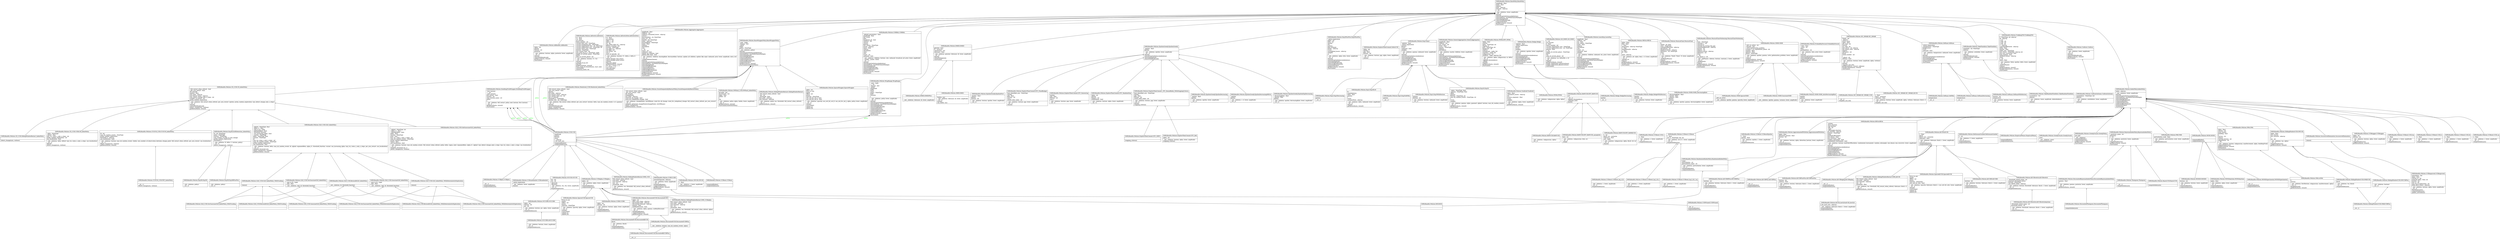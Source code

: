 digraph "classes_SMPyBandits.Policies" {
charset="utf-8"
rankdir=BT
"0" [label="{SMPyBandits.Policies.AdBandits.AdBandits|alpha : int\lepsilon\lhorizon : int\lposterior\l|__init__(nbArms, horizon, alpha, posterior, lower, amplitude)\l__str__()\lchoice()\lchoiceWithRank(rank)\lgetReward(arm, reward)\lstartGame()\l}", shape="record"];
"1" [label="{SMPyBandits.Policies.AdSwitch.AdSwitch|C1 : float\lC2 : float\lall_rewards\lbatch_number : int\lcurrent_best_arm : NoneType\lcurrent_estimated_gap : NoneType\lcurrent_exploitation_arm : int, NoneType\lcurrent_exploration_arm : NoneType, int\lcurrent_worst_arm : NoneType\lhorizon : NoneType\llast_restart_time : int\llast_used_di_pi_si : NoneType, tuple\llength_of_current_phase : NoneType\lphase\lstep_of_current_phase : int\l|__init__(nbArms, horizon, C1, C2)\l__str__()\lchoice()\lcompute_di_pi_si()\lfind_Ik()\lgetReward(arm, reward)\lread_range_of_rewards(arm, start, end)\lstartGame()\lstatistical_test(t, t0)\l}", shape="record"];
"2" [label="{SMPyBandits.Policies.AdSwitchNew.AdSwitchNew|C1 : float\lall_rewards\ldelta_s : int\ldelta_t : int\lell : int\lgap_Delta_tilde_of_l : ndarray\lhistory_of_plays : list\lhorizon : NoneType\lmu_tilde_of_l : ndarray\lset_BAD : set\lset_GOOD : set\lset_S\lstart_of_episode : int\l|__init__(nbArms, horizon, C1, delta_s, delta_t)\l__str__()\lcheck_changes_bad_arms()\lcheck_changes_good_arms()\lchoice()\lfind_max_i(gap)\lgetReward(arm, reward)\lmu_hat_s_t(arm, s, t)\ln_s_t(arm, s, t)\lnew_episode()\lstartGame()\l}", shape="record"];
"3" [label="{SMPyBandits.Policies.Aggregator.Aggregator|amplitude : float\lchildren : list\lchildren_cumulated_losses : ndarray\lchoices\ldecreaseRate : str, NoneType\lextra_str : str\lhorizon : int, NoneType\lindex : ndarray\llearningRate : NoneType\llower : float\lnbArms\lnbChildren\lrate\lt : int\ltrusts : str\lunbiased : bool\lupdate_all_children : bool\lupdate_like_exp4 : bool\l|__init__(nbArms, children, learningRate, decreaseRate, horizon, update_all_children, update_like_exp4, unbiased, prior, lower, amplitude, extra_str)\l__str__()\l_makeChildrenChoose()\lchoice()\lchoiceFromSubSet(availableArms)\lchoiceIMP(nb, startWithChoiceMultiple)\lchoiceMultiple(nb)\lchoiceWithRank(rank)\lcomputeAllIndex()\lcomputeIndex(arm)\lestimatedBestArms(M)\lestimatedOrder()\lgetReward(arm, reward)\lhandleCollision(arm, reward)\lstartGame()\l}", shape="record"];
"4" [label="{SMPyBandits.Policies.ApproximatedFHGittins.ApproximatedFHGittins|alpha : float\ldistortion_horizon : float\lhorizon : int\lm\l|__init__(nbArms, horizon, alpha, distortion_horizon, lower, amplitude)\l__str__()\lcomputeAllIndex()\lcomputeIndex(arm)\l}", shape="record"];
"5" [label="{SMPyBandits.Policies.BESA.BESA|_actions\l_besa_function\l_has_horizon\l_left : int\l_right\l_subsample_function\lall_rewards : ndarray\lhorizon : NoneType\lindex\lminPullsOfEachArm\lnon_binary : bool\lnon_recursive : bool\lrandom_subsample : bool\lrandomized_tournament : bool\l|__init__(nbArms, horizon, minPullsOfEachArm, randomized_tournament, random_subsample, non_binary, non_recursive, lower, amplitude)\l__str__()\lchoice()\lchoiceFromSubSet(availableArms)\lchoiceMultiple(nb)\lchoiceWithRank(rank)\lcomputeAllIndex()\lcomputeIndex(arm)\lgetReward(arm, reward)\lhandleCollision(arm, reward)\l}", shape="record"];
"6" [label="{SMPyBandits.Policies.BasePolicy.BasePolicy|amplitude : float\llower : float\lnbArms\lpulls : ndarray\lrewards : ndarray\lt : int\l|__init__(nbArms, lower, amplitude)\l__str__()\lchoice()\lchoiceFromSubSet(availableArms)\lchoiceIMP(nb, startWithChoiceMultiple)\lchoiceMultiple(nb)\lchoiceWithRank(rank)\lestimatedOrder()\lgetReward(arm, reward)\lstartGame()\l}", shape="record"];
"7" [label="{SMPyBandits.Policies.BaseWrapperPolicy.BaseWrapperPolicy|_args : tuple\l_kwargs : dict\l_policy\lindex\lpolicy : NoneType\l|__init__(nbArms, policy)\lchoice()\lchoiceFromSubSet(availableArms)\lchoiceIMP(nb, startWithChoiceMultiple)\lchoiceMultiple(nb)\lchoiceWithRank(rank)\lcomputeAllIndex()\lcomputeIndex(arm)\lestimatedBestArms(M)\lestimatedOrder()\lgetReward(arm, reward)\lstartGame(createNewPolicy)\l}", shape="record"];
"8" [label="{SMPyBandits.Policies.BayesUCB.BayesUCB|\l|computeIndex(arm)\l}", shape="record"];
"9" [label="{SMPyBandits.Policies.BayesianIndexPolicy.BayesianIndexPolicy|_posterior_name : str\lposterior\lt : int\l|__init__(nbArms, posterior, lower, amplitude)\l__str__()\lcomputeIndex(arm)\lgetReward(arm, reward)\lstartGame()\l}", shape="record"];
"10" [label="{SMPyBandits.Policies.BoltzmannGumbel.BoltzmannGumbel|C : int\l|__init__(nbArms, C, lower, amplitude)\l__str__()\lcomputeAllIndex()\lcomputeIndex(arm)\l}", shape="record"];
"11" [label="{SMPyBandits.Policies.CD_UCB.CD_IndexPolicy|_full_restart_when_refresh : bool\l_per_arm_restart : bool\lall_rewards\lepsilon : float\llast_pulls : ndarray\llast_restart_times : ndarray\llazy_detect_change_only_x_steps : int\lnumber_of_restart : int\lproba_random_exploration\l|__init__(nbArms, full_restart_when_refresh, per_arm_restart, epsilon, proba_random_exploration, lazy_detect_change_only_x_steps)\l__str__()\lchoice()\lchoiceWithRank(rank)\ldetect_change(arm, verbose)\lgetReward(arm, reward)\l}", shape="record"];
"12" [label="{SMPyBandits.Policies.CD_UCB.SlidingWindowRestart_IndexPolicy|\l|detect_change(arm, verbose)\l}", shape="record"];
"13" [label="{SMPyBandits.Policies.CD_UCB.UCBLCB_IndexPolicy|_delta : NoneType\l_delta0 : float\llazy_try_value_s_only_x_steps : int\lproba_random_exploration : int\luse_localization : bool\l|__init__(nbArms, delta, delta0, lazy_try_value_s_only_x_steps, use_localization)\l__str__()\ldelta(t)\ldetect_change(arm, verbose)\l}", shape="record"];
"14" [label="{SMPyBandits.Policies.CORRAL.CORRAL|_default_parameters : bool\lamplitude : float\lbar_trusts\lbeta\lbroadcast_all : bool\lchildren : list\lchoices\lgamma\llast_choice : NoneType\llosses : ndarray\llower : float\lnbArms\lnbChildren\lrates\lrhos\ltrusts : str\lunbiased : bool\l|__init__(nbArms, children, horizon, rate, unbiased, broadcast_all, prior, lower, amplitude)\l__setattr__(name, value)\l__str__()\lchoice()\lchoiceFromSubSet(availableArms)\lchoiceIMP(nb, startWithChoiceMultiple)\lchoiceMultiple(nb)\lchoiceWithRank(rank)\lestimatedBestArms(M)\lestimatedOrder()\lgetReward(arm, reward)\lstartGame()\l}", shape="record"];
"15" [label="{SMPyBandits.Policies.CPUCB.CPUCB|c : float\l|__init__(nbArms, c, lower, amplitude)\lcomputeIndex(arm)\l}", shape="record"];
"16" [label="{SMPyBandits.Policies.CUSUM_UCB.CUSUM_IndexPolicy|M : int\lmax_nb_random_events : NoneType\lproba_random_exploration\lthreshold_h : ndarray\luse_localization : bool\l|__init__(nbArms, horizon, max_nb_random_events, lmbda, min_number_of_observation_between_change_point, full_restart_when_refresh, per_arm_restart, use_localization)\l__str__()\ldetect_change(arm, verbose)\lgetReward(arm, reward)\l}", shape="record"];
"17" [label="{SMPyBandits.Policies.CUSUM_UCB.PHT_IndexPolicy|\l|__str__()\ldetect_change(arm, verbose)\l}", shape="record"];
"18" [label="{SMPyBandits.Policies.DMED.DMED|genuine : bool\lkl : vectorize\lnextActions : list\ltolerance : float\l|__init__(nbArms, genuine, tolerance, kl, lower, amplitude)\l__str__()\lchoice()\lchoiceMultiple(nb)\lstartGame()\l}", shape="record"];
"19" [label="{SMPyBandits.Policies.DMED.DMEDPlus|\l|__init__(nbArms, tolerance, kl, lower, amplitude)\l}", shape="record"];
"20" [label="{SMPyBandits.Policies.DiscountedBayesianIndexPolicy.DiscountedBayesianIndexPolicy|gamma : float\lt\l|__init__(nbArms, gamma, posterior, lower, amplitude)\l__str__()\lgetReward(arm, reward)\l}", shape="record"];
"21" [label="{SMPyBandits.Policies.DiscountedThompson.DiscountedThompson|\l|computeIndex(arm)\l}", shape="record"];
"22" [label="{SMPyBandits.Policies.DiscountedUCB.DiscountedUCB|alpha : int\ldelta_time_steps : ndarray\ldiscounted_pulls : ndarray\ldiscounted_rewards : ndarray\lgamma : float\luseRealDiscount : bool\l|__init__(nbArms, alpha, gamma, useRealDiscount)\l__str__()\lcomputeAllIndex()\lcomputeIndex(arm)\lgetReward(arm, reward)\l}", shape="record"];
"23" [label="{SMPyBandits.Policies.DiscountedUCB.DiscountedUCBPlus|\l|__init__(nbArms, horizon, max_nb_random_events, alpha)\l}", shape="record"];
"24" [label="{SMPyBandits.Policies.DiscountedUCB.DiscountedklUCB|klucb\l|__init__(nbArms, klucb)\l__str__()\lcomputeAllIndex()\lcomputeIndex(arm)\l}", shape="record"];
"25" [label="{SMPyBandits.Policies.DiscountedUCB.DiscountedklUCBPlus|\l|__str__()\l}", shape="record"];
"26" [label="{SMPyBandits.Policies.DoublingTrickWrapper.DoublingTrickWrapper|_first_horizon\l_i : int\l_next_horizon\lfull_restart : bool\lhorizon : int\lnext_horizon_name : str\lpolicy\lt\l|__init__(nbArms, full_restart, policy, next_horizon, first_horizon)\l__str__()\lgetReward(arm, reward)\lstartGame()\l}", shape="record"];
"27" [label="{SMPyBandits.Policies.EmpiricalMeans.EmpiricalMeans|\l|computeAllIndex()\lcomputeIndex(arm)\l}", shape="record"];
"28" [label="{SMPyBandits.Policies.EpsilonGreedy.EpsilonDecreasing|_epsilon : float\lepsilon\l|__init__(nbArms, epsilon, lower, amplitude)\l__str__()\l}", shape="record"];
"29" [label="{SMPyBandits.Policies.EpsilonGreedy.EpsilonDecreasingMEGA|_epsilon\lepsilon\l|__init__(nbArms, c, d, lower, amplitude)\l__str__()\l}", shape="record"];
"30" [label="{SMPyBandits.Policies.EpsilonGreedy.EpsilonExpDecreasing|_decreasingRate : float\l_epsilon : float\lepsilon\l|__init__(nbArms, epsilon, decreasingRate, lower, amplitude)\l__str__()\l}", shape="record"];
"31" [label="{SMPyBandits.Policies.EpsilonGreedy.EpsilonFirst|_epsilon : float\lepsilon\lhorizon : int\l|__init__(nbArms, horizon, epsilon, lower, amplitude)\l__str__()\l}", shape="record"];
"32" [label="{SMPyBandits.Policies.EpsilonGreedy.EpsilonGreedy|_epsilon : float\lepsilon\l|__init__(nbArms, epsilon, lower, amplitude)\l__str__()\lchoice()\lchoiceFromSubSet(availableArms)\lchoiceMultiple(nb)\lchoiceWithRank(rank)\l}", shape="record"];
"33" [label="{SMPyBandits.Policies.Exp3.Exp3|_gamma : float\l_initial_exploration\lgamma\ltrusts\lunbiased : bool\lweights\l|__init__(nbArms, gamma, unbiased, lower, amplitude)\l__str__()\lchoice()\lchoiceFromSubSet(availableArms)\lchoiceMultiple(nb)\lchoiceWithRank(rank)\lestimatedBestArms(M)\lestimatedOrder()\lgetReward(arm, reward)\lstartGame()\l}", shape="record"];
"34" [label="{SMPyBandits.Policies.Exp3.Exp3Decreasing|gamma\l|__str__()\l}", shape="record"];
"35" [label="{SMPyBandits.Policies.Exp3.Exp3ELM|B\lavailableArms\ldelta : float\lgamma\lt\ltrusts\lvarianceTerm : ndarray\l|__init__(nbArms, delta, unbiased, lower, amplitude)\l__str__()\lchoice()\lgetReward(arm, reward)\l}", shape="record"];
"36" [label="{SMPyBandits.Policies.Exp3.Exp3SoftMix|gamma\l|__str__()\l}", shape="record"];
"37" [label="{SMPyBandits.Policies.Exp3.Exp3WithHorizon|gamma\lhorizon : int\l|__init__(nbArms, horizon, unbiased, lower, amplitude)\l__str__()\l}", shape="record"];
"38" [label="{SMPyBandits.Policies.Exp3PlusPlus.Exp3PlusPlus|_initial_exploration\lalpha : int\lbeta : int\lepsilon\leta\lgamma\lgap_estimate\llosses : ndarray\ltrusts\lunweighted_losses : ndarray\lweights\lxi\l|__init__(nbArms, alpha, beta, lower, amplitude)\l__str__()\lchoice()\lchoiceFromSubSet(availableArms)\lchoiceMultiple(nb)\lchoiceWithRank(rank)\lestimatedBestArms(M)\lestimatedOrder()\lgetReward(arm, reward)\lstartGame()\l}", shape="record"];
"39" [label="{SMPyBandits.Policies.Exp3R.DriftDetection_IndexPolicy|H : int, NoneType\ldelta : NoneType\lhorizon : NoneType\lmin_number_of_pulls_to_test_change\lproba_random_exploration\lthreshold_h\l|__init__(nbArms, H, delta, C, horizon, policy)\l__str__()\ldetect_change(arm, verbose)\l}", shape="record"];
"40" [label="{SMPyBandits.Policies.Exp3R.Exp3R|\l|__init__(nbArms, policy)\l__str__()\l}", shape="record"];
"41" [label="{SMPyBandits.Policies.Exp3R.Exp3RPlusPlus|\l|__init__(nbArms, policy)\l__str__()\l}", shape="record"];
"42" [label="{SMPyBandits.Policies.Exp3S.Exp3S|_alpha : NoneType, float\l_gamma : NoneType, float\lalpha\lgamma\lhorizon : NoneType, str\lmax_nb_random_events : NoneType, str\lt\ltrusts\lweights\l|__init__(nbArms, gamma, alpha, gamma0, alpha0, horizon, max_nb_random_events)\l__str__()\lgetReward(arm, reward)\lstartGame()\l}", shape="record"];
"43" [label="{SMPyBandits.Policies.ExploreThenCommit.DeltaUCB|alpha : int\lepsilon_T\lgap : float\lhorizon : int\l|__init__(nbArms, horizon, gap, alpha, lower, amplitude)\l__str__()\lchoice()\l}", shape="record"];
"44" [label="{SMPyBandits.Policies.ExploreThenCommit.ETC_BAI|alpha : int\l|__init__(nbArms, horizon, alpha, lower, amplitude)\lstopping_criteria()\l}", shape="record"];
"45" [label="{SMPyBandits.Policies.ExploreThenCommit.ETC_FixedBudget|best_identified_arm : NoneType\lepsilon\lgap : float\lhorizon : int\lmax_t\lround_robin_index : int\l|__init__(nbArms, horizon, gap, lower, amplitude)\l__str__()\lchoice()\l}", shape="record"];
"46" [label="{SMPyBandits.Policies.ExploreThenCommit.ETC_KnownGap|epsilon\lgap : float\lhorizon : int\lmax_t\l|__init__(nbArms, horizon, gap, lower, amplitude)\l__str__()\l}", shape="record"];
"47" [label="{SMPyBandits.Policies.ExploreThenCommit.ETC_RandomStop|alpha : int\lepsilon\lhorizon : int\lstillRandom : bool\l|__init__(nbArms, horizon, alpha, lower, amplitude)\l__str__()\l}", shape="record"];
"48" [label="{SMPyBandits.Policies.ExploreThenCommit.ETC_SPRT|\l|stopping_criteria()\l}", shape="record"];
"49" [label="{SMPyBandits.Policies.ExploreThenCommit._ETC_RoundRobin_WithStoppingCriteria|best_identified_arm : NoneType\lepsilon\lgap : float\lhorizon : int\lround_robin_index : int\l|__init__(nbArms, horizon, gap, lower, amplitude)\l__str__()\lchoice()\lstopping_criteria()\l}", shape="record"];
"50" [label="{SMPyBandits.Policies.FEWA.EFF_FEWA|alpha : float\larmSet\ldelta : NoneType, int\ldisplay_m\lgrid : NoneType, int\linlogconst : int\lnbArms\loutlogconst : tuple, list\lstatistics : tuple, list\lsubgaussian : int\lwindows : tuple, ndarray, list\l|__init__(nbArms, alpha, subgaussian, m, delta)\l__str__()\l_append_thresholds(w)\l_inlog()\lchoice()\lgetReward(arm, reward)\lstartGame()\l}", shape="record"];
"51" [label="{SMPyBandits.Policies.FEWA.FEWA|\l|__init__(nbArms, subgaussian, alpha, delta)\l__str__()\l}", shape="record"];
"52" [label="{SMPyBandits.Policies.GLR_UCB.BernoulliGLR_IndexPolicy|\l|__init__(nbArms, kl, threshold_function)\l}", shape="record"];
"53" [label="{SMPyBandits.Policies.GLR_UCB.BernoulliGLR_IndexPolicy_WithDeterministicExploration|\l|}", shape="record"];
"54" [label="{SMPyBandits.Policies.GLR_UCB.BernoulliGLR_IndexPolicy_WithTracking|\l|}", shape="record"];
"55" [label="{SMPyBandits.Policies.GLR_UCB.GLR_IndexPolicy|_alpha0 : NoneType, float\l_alpha_t1 : float\l_args_to_kl : tuple\l_exponentBeta : float\l_threshold_function\l_use_increasing_alpha : bool\l_variant : NoneType\ldelta : NoneType, float\lhorizon : NoneType\lkl\llazy_try_value_s_only_x_steps : int\lmax_nb_random_events : NoneType\lproba_random_exploration\luse_localization : bool\l|__init__(nbArms, horizon, delta, max_nb_random_events, kl, alpha0, exponentBeta, alpha_t1, threshold_function, variant, use_increasing_alpha, lazy_try_value_s_only_x_steps, per_arm_restart, use_localization)\l__str__()\lcompute_threshold_h(t)\ldetect_change(arm, verbose)\lgetReward(arm, reward)\l}", shape="record"];
"56" [label="{SMPyBandits.Policies.GLR_UCB.GLR_IndexPolicy_WithDeterministicExploration|\l|choice()\l}", shape="record"];
"57" [label="{SMPyBandits.Policies.GLR_UCB.GLR_IndexPolicy_WithTracking|\l|choice()\l}", shape="record"];
"58" [label="{SMPyBandits.Policies.GLR_UCB.GaussianGLR_IndexPolicy|_args_to_kl : tuple\l_sig2 : float\l|__init__(nbArms, sig2, kl, threshold_function)\l}", shape="record"];
"59" [label="{SMPyBandits.Policies.GLR_UCB.GaussianGLR_IndexPolicy_WithDeterministicExploration|\l|}", shape="record"];
"60" [label="{SMPyBandits.Policies.GLR_UCB.GaussianGLR_IndexPolicy_WithTracking|\l|}", shape="record"];
"61" [label="{SMPyBandits.Policies.GLR_UCB.OurGaussianGLR_IndexPolicy|_args_to_kl : tuple\l_sig2 : float\l|__init__(nbArms, sig2, kl, threshold_function)\l}", shape="record"];
"62" [label="{SMPyBandits.Policies.GLR_UCB.OurGaussianGLR_IndexPolicy_WithDeterministicExploration|\l|}", shape="record"];
"63" [label="{SMPyBandits.Policies.GLR_UCB.OurGaussianGLR_IndexPolicy_WithTracking|\l|}", shape="record"];
"64" [label="{SMPyBandits.Policies.GLR_UCB.SubGaussianGLR_IndexPolicy|_alpha0 : NoneType, int\l_alpha_t1 : float\l_exponentBeta : float\ldelta : float\lhorizon : NoneType\ljoint : bool\llazy_try_value_s_only_x_steps : int\lmax_nb_random_events : NoneType\lproba_random_exploration\lsigma : float\luse_localization : bool\l|__init__(nbArms, horizon, max_nb_random_events, full_restart_when_refresh, policy, delta, sigma, joint, exponentBeta, alpha_t1, alpha0, lazy_detect_change_only_x_steps, lazy_try_value_s_only_x_steps, use_localization)\l__str__()\lcompute_threshold_h(s, t)\ldetect_change(arm, verbose)\l}", shape="record"];
"65" [label="{SMPyBandits.Policies.GenericAggregation.GenericAggregation|amplitude : float\lchildren : list\llast_choice : int\llower : float\lmaster : NoneType\lnbArms\lnbChildren\l|__init__(nbArms, master, children, lower, amplitude)\l__str__()\lchoice()\lchoiceFromSubSet(availableArms)\lchoiceIMP(nb, startWithChoiceMultiple)\lchoiceMultiple(nb)\lchoiceWithRank(rank)\lestimatedBestArms(M)\lestimatedOrder()\lgetReward(arm, reward)\lstartGame()\l}", shape="record"];
"66" [label="{SMPyBandits.Policies.GreedyOracle.GreedyOracle|arms\l|__init__(nbArms, arms)\lcomputeIndex(arm)\l}", shape="record"];
"67" [label="{SMPyBandits.Policies.GreedyOracle.GreedyPolicy|last_pull\l|__init__(nbArms)\lcomputeAllIndex()\lcomputeIndex(arm)\lgetReward(arm, reward)\lstartGame()\l}", shape="record"];
"68" [label="{SMPyBandits.Policies.Hedge.Hedge|_epsilon : float\l_initial_exploration\lepsilon\ltrusts\lweights\l|__init__(nbArms, epsilon, lower, amplitude)\l__str__()\lchoice()\lchoiceFromSubSet(availableArms)\lchoiceMultiple(nb)\lchoiceWithRank(rank)\lestimatedBestArms(M)\lestimatedOrder()\lgetReward(arm, reward)\lstartGame()\l}", shape="record"];
"69" [label="{SMPyBandits.Policies.Hedge.HedgeDecreasing|epsilon\l|__str__()\l}", shape="record"];
"70" [label="{SMPyBandits.Policies.Hedge.HedgeWithHorizon|epsilon\lhorizon : int\l|__init__(nbArms, horizon, lower, amplitude)\l__str__()\l}", shape="record"];
"71" [label="{SMPyBandits.Policies.IMED.IMED|\l|Dinf(xs, mu)\l__init__(nbArms, tolerance, kl, lower, amplitude)\l__str__()\lchoice()\lone_Dinf(x, mu)\l}", shape="record"];
"72" [label="{SMPyBandits.Policies.IndexPolicy.IndexPolicy|index : ndarray\l|__init__(nbArms, lower, amplitude)\lchoice()\lchoiceFromSubSet(availableArms)\lchoiceIMP(nb, startWithChoiceMultiple)\lchoiceMultiple(nb)\lchoiceWithRank(rank)\lcomputeAllIndex()\lcomputeIndex(arm)\lestimatedBestArms(M)\lestimatedOrder()\lstartGame()\l}", shape="record"];
"73" [label="{SMPyBandits.Policies.LM_DSEE.LM_DSEE|a : int\lall_rewards\lb : float\lbatch_number : int\lcurrent_exploitation_arm : NoneType\lcurrent_exploration_arm : int, NoneType\lgamma : float\ll : int\llength_of_current_phase : NoneType\lphase\lrho\lstep_of_current_phase : int\l|__init__(nbArms, nu, DeltaMin, a, b)\l__str__()\lchoice()\lgetReward(arm, reward)\llength_exploitation_phase(verbose)\llength_exploration_phase(verbose)\lstartGame()\l}", shape="record"];
"74" [label="{SMPyBandits.Policies.LearnExp.LearnExp|amplitude : float\lchildren : list\leta : float\llast_choice : NoneType\llower : float\lnbArms\lnbChildren\lrate\ltrusts : str\lunbiased : bool\lweights\l|__init__(nbArms, children, unbiased, eta, prior, lower, amplitude)\l__str__()\lchoice()\lchoiceFromSubSet(availableArms)\lchoiceIMP(nb, startWithChoiceMultiple)\lchoiceMultiple(nb)\lchoiceWithRank(rank)\lestimatedBestArms(M)\lestimatedOrder()\lgetReward(arm, reward)\lstartGame()\l}", shape="record"];
"75" [label="{SMPyBandits.Policies.MEGA.MEGA|alpha : float\lbeta : float\lc : float\lchosenArm : ndarray, NoneType\ld : float\lmeanRewards : ndarray\lp : float\lp0 : float\lt\ltnext : ndarray\l|__init__(nbArms, p0, alpha, beta, c, d, lower, amplitude)\l__str__()\l_epsilon_t()\lchoice()\lgetReward(arm, reward)\lhandleCollision(arm, reward)\lstartGame()\l}", shape="record"];
"76" [label="{SMPyBandits.Policies.MOSS.MOSS|\l|computeAllIndex()\lcomputeIndex(arm)\l}", shape="record"];
"77" [label="{SMPyBandits.Policies.MOSSAnytime.MOSSAnytime|alpha : float\l|__init__(nbArms, alpha, lower, amplitude)\l__str__()\lcomputeAllIndex()\lcomputeIndex(arm)\l}", shape="record"];
"78" [label="{SMPyBandits.Policies.MOSSExperimental.MOSSExperimental|\l|__str__()\lcomputeAllIndex()\lcomputeIndex(arm)\l}", shape="record"];
"79" [label="{SMPyBandits.Policies.MOSSH.MOSSH|horizon : int\l|__init__(nbArms, horizon, lower, amplitude)\l__str__()\lcomputeAllIndex()\lcomputeIndex(arm)\l}", shape="record"];
"80" [label="{SMPyBandits.Policies.Monitored_UCB.Monitored_IndexPolicy|_full_restart_when_refresh : bool\l_per_arm_restart : bool\lgamma\llast_pulls : ndarray\llast_restart_times : ndarray\llast_update_time_tau : int\llast_w_rewards\lthreshold_b : NoneType\lwindow_size : int, NoneType\l|__init__(nbArms, full_restart_when_refresh, per_arm_restart, horizon, delta, max_nb_random_events, w, b, gamma)\l__str__()\lchoice()\lchoiceWithRank(rank)\ldetect_change(arm)\lgetReward(arm, reward)\l}", shape="record"];
"81" [label="{SMPyBandits.Policies.MusicalChair.MusicalChair|A\lTime0 : int, float\lchair : NoneType\lcumulatedRewards : ndarray\lnbCollision : int\lnbObservations : ndarray\lnbPlayers : int, NoneType\lstate\lt : int\l|__init__(nbArms, Time0, Time1, N, lower, amplitude)\l__str__()\l_endInitialPhase()\lchoice()\lgetReward(arm, reward)\lhandleCollision(arm, reward)\lstartGame()\l}", shape="record"];
"82" [label="{SMPyBandits.Policies.MusicalChairNoSensing.MusicalChairNoSensing|A\lchair : NoneType\lconstant_c : int\lconstant_g\lconstant_in_testing_the_gap\lcumulatedRewards : ndarray\lhorizon : int\lnbArms : int\lnbObservations : ndarray\lnbPlayers : int\lstate\lt : int\ltau_phase_2 : int\l|__init__(nbPlayers, nbArms, horizon, constant_c, lower, amplitude)\l__str__()\l_endPhase2()\lchoice()\lgetReward(arm, reward)\lhandleCollision(arm, reward)\lstartGame()\l}", shape="record"];
"83" [label="{SMPyBandits.Policies.OCUCB.OCUCB|eta : int\lrho : int\l|_Bterm(k)\l_Bterms()\l__init__(nbArms, eta, rho, lower, amplitude)\l__str__()\lcomputeIndex(arm)\l}", shape="record"];
"84" [label="{SMPyBandits.Policies.OCUCBH.AOCUCBH|\l|__init__(nbArms, horizon, lower, amplitude)\l__str__()\lcomputeIndex(arm)\l}", shape="record"];
"85" [label="{SMPyBandits.Policies.OCUCBH.OCUCBH|alpha : int\lhorizon : int\lpsi : int\l|__init__(nbArms, horizon, psi, alpha, lower, amplitude)\l__str__()\lcomputeIndex(arm)\l}", shape="record"];
"86" [label="{SMPyBandits.Policies.OSSB.GaussianOSSB|\l|__init__(nbArms, epsilon, gamma, variance, lower, amplitude)\l}", shape="record"];
"87" [label="{SMPyBandits.Policies.OSSB.OSSB|_info_on_solver : str\l_kwargs : dict\l_solve_optimization_problem\lcounter_s_no_exploitation_phase : int\lepsilon : float\lgamma : float\lphase : NoneType\l|__init__(nbArms, epsilon, gamma, solve_optimization_problem, lower, amplitude)\l__str__()\lchoice()\lgetReward(arm, reward)\lhandleCollision(arm, reward)\lstartGame()\l}", shape="record"];
"88" [label="{SMPyBandits.Policies.OSSB.OSSB_AutoDecreasingRate|epsilon\lgamma\l|__init__(nbArms, lower, amplitude)\l__str__()\l}", shape="record"];
"89" [label="{SMPyBandits.Policies.OSSB.OSSB_DecreasingRate|_decreasingRate : float\l_epsilon : float\l_gamma : float\lepsilon\lgamma\l|__init__(nbArms, epsilon, gamma, decreasingRate, lower, amplitude)\l__str__()\l}", shape="record"];
"90" [label="{SMPyBandits.Policies.OSSB.SparseOSSB|_info_on_solver\l|__init__(nbArms, epsilon, gamma, sparsity, lower, amplitude)\l}", shape="record"];
"91" [label="{SMPyBandits.Policies.OracleSequentiallyRestartPolicy.OracleSequentiallyRestartPolicy|_full_restart_when_refresh : bool\l_per_arm_restart : bool\lall_rewards\lchangePoints\llast_pulls : ndarray\lreset_for_all_change : bool\lreset_for_suboptimal_change : bool\l|__init__(nbArms, changePoints, listOfMeans, reset_for_all_change, reset_for_suboptimal_change, full_restart_when_refresh, per_arm_restart)\l__str__()\lcompute_optimized_changePoints(changePoints, listOfMeans)\ldetect_change(arm)\lgetReward(arm, reward)\l}", shape="record"];
"92" [label="{SMPyBandits.Policies.PHE.PHE|perturbation_scale : float\l|__init__(nbArms, perturbation_scale, lower, amplitude)\l__str__()\lcomputeIndex(arm)\l}", shape="record"];
"93" [label="{SMPyBandits.Policies.ProbabilityPursuit.ProbabilityPursuit|_beta : float\l_prior : str\lbeta\lprobabilities : str\l|__init__(nbArms, beta, prior, lower, amplitude)\l__str__()\lchoice()\lchoiceFromSubSet(availableArms)\lchoiceMultiple(nb)\lchoiceWithRank(rank)\lgetReward(arm, reward)\lstartGame()\l}", shape="record"];
"94" [label="{SMPyBandits.Policies.RAWUCB.EFF_RAWUCB|ucb\l|__str__()\l_append_thresholds(w)\l_compute_ucb()\lchoice()\l}", shape="record"];
"95" [label="{SMPyBandits.Policies.RAWUCB.EFF_RAWUCB_asymptotic|beta : int\l|__init__(nbArms, subgaussian, beta, m)\l__str__()\l_inlog()\l}", shape="record"];
"96" [label="{SMPyBandits.Policies.RAWUCB.EFF_RAWklUCB|c : int\lklucb_vec : vectorize\ltolerance : float\lucb : tuple\l|__init__(nbArms, subgaussian, alpha, klucb, tol, m)\l__str__()\lchoice()\l}", shape="record"];
"97" [label="{SMPyBandits.Policies.RAWUCB.RAWUCB|\l|__init__(nbArms, subgaussian, alpha)\l__str__()\l}", shape="record"];
"98" [label="{SMPyBandits.Policies.RCB.RCB|\l|}", shape="record"];
"99" [label="{SMPyBandits.Policies.RandomizedIndexPolicy.RandomizedIndexPolicy|index\lperturbation : str\lperturbation_name : str\l|__init__(nbArms, perturbation, lower, amplitude)\l__str__()\lcomputeAllIndex()\lcomputeIndex(arm)\l}", shape="record"];
"100" [label="{SMPyBandits.Policies.SIC_MMAB.SIC_MMAB|Time0 : int\l_nbArms\lactive_arms\lalpha : float\lext_rank : int\lhorizon\lint_rank : int\llast_action : int, ndarray\llast_phase_stats : ndarray\lnbArms\lnbPlayers : int\lphase\lround_number : int\lt\lt_phase : int\lverbose : bool\l|__init__(nbArms, horizon, lower, amplitude, alpha, verbose)\l__str__()\lchoice()\lcompute_ucb_lcb()\lgetReward(arm, reward, collision)\lhandleCollision(arm, reward)\lstartGame()\l}", shape="record"];
"101" [label="{SMPyBandits.Policies.SIC_MMAB.SIC_MMAB_UCB|\l|__str__()\lcompute_ucb_lcb()\l}", shape="record"];
"102" [label="{SMPyBandits.Policies.SIC_MMAB.SIC_MMAB_klUCB|c : float\lklucb : vectorize\ltolerance : float\l|__init__(nbArms, horizon, lower, amplitude, alpha, verbose, tolerance, klucb, c)\l__str__()\lcompute_ucb_lcb()\l}", shape="record"];
"103" [label="{SMPyBandits.Policies.SWA.SWA|alpha : float\larmSet : set\larms_history\ldoubling : bool\lh\lhorizon : int\lnbArms\lstarting_horizon : int\lsubgaussian : int\lt : int\l|__init__(nbArms, horizon, subgaussian, maxDecrement, alpha, doublingTrick)\lcomputeIndex(arm)\lgetReward(arm, reward)\lsetWindow()\lstartGame(resetHorizon)\l}", shape="record"];
"104" [label="{SMPyBandits.Policies.SWA.wSWA|h\lhorizon\l|__init__(nbArms, firstHorizon, subgaussian, maxDecrement, alpha)\l__str__()\ldoublingTrick()\lgetReward(arm, reward)\l}", shape="record"];
"105" [label="{SMPyBandits.Policies.SWHash_UCB.SWHash_IndexPolicy|all_pulls : list\lall_rewards : list\lalpha : float\llmbda : int\lt\ltau\l|__init__(nbArms, policy, alpha, lmbda, lower, amplitude)\l__str__()\lgetReward(arm, reward)\lstartGame(createNewPolicy)\l}", shape="record"];
"106" [label="{SMPyBandits.Policies.SlidingWindowRestart.SWR_UCB|full_restart_when_refresh : bool\llast_pulls : ndarray\llast_rewards : ndarray\ltau : int\lthreshold : float\l|__init__(nbArms, tau, threshold, full_restart_when_refresh)\l__str__()\lgetReward(arm, reward)\l}", shape="record"];
"107" [label="{SMPyBandits.Policies.SlidingWindowRestart.SWR_UCBalpha|full_restart_when_refresh : bool\llast_pulls : ndarray\llast_rewards : ndarray\ltau : int\lthreshold : float\l|__init__(nbArms, tau, threshold, full_restart_when_refresh, alpha)\l__str__()\lgetReward(arm, reward)\l}", shape="record"];
"108" [label="{SMPyBandits.Policies.SlidingWindowRestart.SWR_klUCB|full_restart_when_refresh : bool\llast_pulls : ndarray\llast_rewards : ndarray\ltau : int\lthreshold : float\l|__init__(nbArms, tau, threshold, full_restart_when_refresh, tolerance, klucb, c)\l__str__()\lgetReward(arm, reward)\l}", shape="record"];
"109" [label="{SMPyBandits.Policies.SlidingWindowRestart.SlidingWindowRestart|_full_restart_when_refresh : bool\l_tau : int\l_threshold : float\llast_pulls : ndarray\llast_rewards : ndarray\l|__init__(nbArms, policy, tau, threshold, full_restart_when_refresh)\l__str__()\lgetReward(arm, reward)\l}", shape="record"];
"110" [label="{SMPyBandits.Policies.SlidingWindowUCB.SWUCB|alpha : float\llast_choices\llast_rewards : ndarray\lt\ltau : int\l|__init__(nbArms, tau, alpha)\l__str__()\lcomputeIndex(arm)\lgetReward(arm, reward)\l}", shape="record"];
"111" [label="{SMPyBandits.Policies.SlidingWindowUCB.SWUCBPlus|\l|__init__(nbArms, horizon)\l__str__()\l}", shape="record"];
"112" [label="{SMPyBandits.Policies.SlidingWindowUCB.SWklUCB|klucb\l|__init__(nbArms, tau, klucb)\l__str__()\lcomputeIndex(arm)\l}", shape="record"];
"113" [label="{SMPyBandits.Policies.SlidingWindowUCB.SWklUCBPlus|\l|__str__()\l}", shape="record"];
"114" [label="{SMPyBandits.Policies.Softmax.SoftMix|temperature\l|__str__()\l}", shape="record"];
"115" [label="{SMPyBandits.Policies.Softmax.Softmax|_initial_exploration\l_temperature : NoneType\ltemperature\ltrusts\lunbiased : bool\l|__init__(nbArms, temperature, unbiased, lower, amplitude)\l__str__()\lchoice()\lchoiceFromSubSet(availableArms)\lchoiceMultiple(nb)\lchoiceWithRank(rank)\lestimatedOrder()\lstartGame()\l}", shape="record"];
"116" [label="{SMPyBandits.Policies.Softmax.SoftmaxDecreasing|temperature\l|__str__()\l}", shape="record"];
"117" [label="{SMPyBandits.Policies.Softmax.SoftmaxWithHorizon|horizon : int\ltemperature\l|__init__(nbArms, horizon, lower, amplitude)\l__str__()\l}", shape="record"];
"118" [label="{SMPyBandits.Policies.SparseUCB.SparseUCB|force_to_see\lgoods\loffset : int\lphase\lsparsity : NoneType\l|__init__(nbArms, sparsity, alpha, lower, amplitude)\l__str__()\lchoice()\lstartGame()\lupdate_j()\lupdate_k()\l}", shape="record"];
"119" [label="{SMPyBandits.Policies.SparseWrapper.SparseWrapper|alpha : int\lforce_to_see\lgoods\loffset : int\lphase\lsparsity : NoneType\luse_ucb_for_set_J : bool\luse_ucb_for_set_K : bool\l|__init__(nbArms, sparsity, use_ucb_for_set_K, use_ucb_for_set_J, alpha, policy, lower, amplitude)\l__str__()\lchoice()\lstartGame()\lupdate_j()\lupdate_k()\l}", shape="record"];
"120" [label="{SMPyBandits.Policies.SparseklUCB.SparseklUCB|force_to_see\lgoods\loffset : int\lphase\lsparsity : NoneType\luse_ucb_for_sets : bool\l|__init__(nbArms, sparsity, tolerance, klucb, c, use_ucb_for_sets, lower, amplitude)\l__str__()\lchoice()\lstartGame()\lupdate_j()\lupdate_k()\l}", shape="record"];
"121" [label="{SMPyBandits.Policies.SuccessiveElimination.SuccessiveElimination|\l|choice()\l}", shape="record"];
"122" [label="{SMPyBandits.Policies.TakeFixedArm.TakeFixedArm|armIndex : int, NoneType\lnbArms\l|__init__(nbArms, armIndex, lower, amplitude)\l__str__()\lchoice()\lchoiceWithRank(rank)\lgetReward(arm, reward)\lstartGame()\l}", shape="record"];
"123" [label="{SMPyBandits.Policies.TakeRandomFixedArm.TakeRandomFixedArm|armIndexes : list\lnbArms\l|__init__(nbArms, lower, amplitude, nbArmIndexes)\l__str__()\lchoice()\l}", shape="record"];
"124" [label="{SMPyBandits.Policies.Thompson.Thompson|\l|__str__()\lcomputeIndex(arm)\l}", shape="record"];
"125" [label="{SMPyBandits.Policies.TrekkingTSN.TrekkingTSN|J : NoneType, int, ndarray\lM : ndarray\lT_CC\lT_RH : int\lT_SH : int\lT_TR : int\lY : ndarray\lcumulatedRewards : ndarray\ldelta : float\lepsilon : float\lindex_sort : NoneType\llast_choice : NoneType, ndarray, int\llast_was_successful : bool\llock_channel : bool\lnbObservations : ndarray\lstate\lt : int\ltheta : float\l|__init__(nbArms, theta, epsilon, delta, lower, amplitude)\l__str__()\l_endCCPhase()\lchoice()\lgetReward(arm, reward)\lhandleCollision(arm, reward)\lstartGame()\l}", shape="record"];
"126" [label="{SMPyBandits.Policies.TsallisInf.TsallisInf|alpha : float\lcumulative_losses : ndarray\leta\linverse_exponent : float\ltrusts\lweights\l|__init__(nbArms, alpha, lower, amplitude)\l__str__()\lgetReward(arm, reward)\l}", shape="record"];
"127" [label="{SMPyBandits.Policies.UCB.UCB|amplitude\lgamma\lhorizon\llower\lt : ndarray\lt_for_each_arm\l|computeAllIndex()\lcomputeIndex(arm)\l}", shape="record"];
"128" [label="{SMPyBandits.Policies.UCBH.UCBH|alpha : int\lhorizon : int\l|__init__(nbArms, horizon, alpha, lower, amplitude)\l__str__()\lcomputeAllIndex()\lcomputeIndex(arm)\l}", shape="record"];
"129" [label="{SMPyBandits.Policies.UCBV.UCBV|rewardsSquared : ndarray\l|__init__(nbArms, lower, amplitude)\l__str__()\lcomputeAllIndex()\lcomputeIndex(arm)\lgetReward(arm, reward)\lstartGame()\l}", shape="record"];
"130" [label="{SMPyBandits.Policies.UCBVtuned.UCBVtuned|\l|__str__()\lcomputeAllIndex()\lcomputeIndex(arm)\l}", shape="record"];
"131" [label="{SMPyBandits.Policies.UCBalpha.UCBalpha|alpha : int\l|__init__(nbArms, alpha, lower, amplitude)\l__str__()\lcomputeAllIndex()\lcomputeIndex(arm)\l}", shape="record"];
"132" [label="{SMPyBandits.Policies.UCBdagger.UCBdagger|alpha : int\lhorizon : int\l|__init__(nbArms, horizon, alpha, lower, amplitude)\l__str__()\lcomputeIndex(arm)\lgetReward(arm, reward)\l}", shape="record"];
"133" [label="{SMPyBandits.Policies.UCBimproved.UCBimproved|activeArms : list\lalpha : float\lcurrent_m : int\lestimate_delta : float, int\lhorizon : int\lmax_m : int\lmax_nb_of_exploration : int\lwhen_did_it_leave : ndarray\l|__init__(nbArms, horizon, alpha, lower, amplitude)\l__str__()\lchoice(recursive)\lcomputeIndex(arm)\lupdate_activeArms()\l}", shape="record"];
"134" [label="{SMPyBandits.Policies.UCBmin.UCBmin|\l|computeAllIndex()\lcomputeIndex(arm)\l}", shape="record"];
"135" [label="{SMPyBandits.Policies.UCBoost.UCB_bq|c : float\l|__init__(nbArms, c, lower, amplitude)\l__str__()\lcomputeIndex(arm)\l}", shape="record"];
"136" [label="{SMPyBandits.Policies.UCBoost.UCB_h|c : float\l|__init__(nbArms, c, lower, amplitude)\l__str__()\lcomputeIndex(arm)\l}", shape="record"];
"137" [label="{SMPyBandits.Policies.UCBoost.UCB_lb|c : float\l|__init__(nbArms, c, lower, amplitude)\l__str__()\lcomputeIndex(arm)\l}", shape="record"];
"138" [label="{SMPyBandits.Policies.UCBoost.UCB_sq|c : float\l|__init__(nbArms, c, lower, amplitude)\l__str__()\lcomputeIndex(arm)\l}", shape="record"];
"139" [label="{SMPyBandits.Policies.UCBoost.UCB_t|c : float\l|__init__(nbArms, c, lower, amplitude)\l__str__()\lcomputeIndex(arm)\l}", shape="record"];
"140" [label="{SMPyBandits.Policies.UCBoost.UCBoost|c : float\lset_D : NoneType, list, int\l|__init__(nbArms, set_D, c, lower, amplitude)\l__str__()\lcomputeIndex(arm)\l}", shape="record"];
"141" [label="{SMPyBandits.Policies.UCBoost.UCBoostEpsilon|c : float\lepsilon : float\l|__init__(nbArms, epsilon, c, lower, amplitude)\l__str__()\lcomputeIndex(arm)\l}", shape="record"];
"142" [label="{SMPyBandits.Policies.UCBoost.UCBoost_bq_h_lb|\l|__init__(nbArms, c, lower, amplitude)\l__str__()\lcomputeIndex(arm)\l}", shape="record"];
"143" [label="{SMPyBandits.Policies.UCBoost.UCBoost_bq_h_lb_t|\l|__init__(nbArms, c, lower, amplitude)\l__str__()\lcomputeIndex(arm)\l}", shape="record"];
"144" [label="{SMPyBandits.Policies.UCBoost.UCBoost_bq_h_lb_t_sq|\l|__init__(nbArms, c, lower, amplitude)\l__str__()\lcomputeIndex(arm)\l}", shape="record"];
"145" [label="{SMPyBandits.Policies.UCBplus.UCBplus|\l|__str__()\lcomputeAllIndex()\lcomputeIndex(arm)\l}", shape="record"];
"146" [label="{SMPyBandits.Policies.UCBrandomInit.UCBrandomInit|_initial_exploration\l|__init__(nbArms, lower, amplitude)\lchoice()\l}", shape="record"];
"147" [label="{SMPyBandits.Policies.Uniform.Uniform|nbArms\l|__init__(nbArms, lower, amplitude)\l__str__()\lchoice()\lchoiceWithRank(rank)\lgetReward(arm, reward)\lstartGame()\l}", shape="record"];
"148" [label="{SMPyBandits.Policies.UniformOnSome.UniformOnSome|armIndexes : NoneType, list\lnbArms\l|__init__(nbArms, armIndexes, lower, amplitude)\l__str__()\lchoice()\l}", shape="record"];
"149" [label="{SMPyBandits.Policies.WrapRange.WrapRange|_args : tuple\l_i : int\l_kwargs : dict\l_policy\lamplitude\lindex\llower\lpolicy : NoneType\lpulls\lrewards\lt\l|__init__(nbArms, policy, lower, amplitude)\l__str__()\lchoice()\lchoiceFromSubSet(availableArms)\lchoiceIMP(nb, startWithChoiceMultiple)\lchoiceMultiple(nb)\lchoiceWithRank(rank)\lcomputeAllIndex()\lcomputeIndex(arm)\lestimatedBestArms(M)\lestimatedOrder()\lgetReward(arm, reward)\lstartGame()\l}", shape="record"];
"150" [label="{SMPyBandits.Policies.klUCB.klUCB|c : float\lklucb\lklucb_vect : vectorize\ltolerance : float\l|__init__(nbArms, tolerance, klucb, c, lower, amplitude)\l__str__()\lcomputeAllIndex()\lcomputeIndex(arm)\l}", shape="record"];
"151" [label="{SMPyBandits.Policies.klUCBH.klUCBH|horizon : int\l|__init__(nbArms, horizon, tolerance, klucb, c, lower, amplitude)\l__str__()\lcomputeAllIndex()\lcomputeIndex(arm)\l}", shape="record"];
"152" [label="{SMPyBandits.Policies.klUCBHPlus.klUCBHPlus|horizon : int\l|__init__(nbArms, horizon, tolerance, klucb, c, lower, amplitude)\l__str__()\lcomputeAllIndex()\lcomputeIndex(arm)\l}", shape="record"];
"153" [label="{SMPyBandits.Policies.klUCBPlus.klUCBPlus|\l|__str__()\lcomputeAllIndex()\lcomputeIndex(arm)\l}", shape="record"];
"154" [label="{SMPyBandits.Policies.klUCBPlusPlus.klUCBPlusPlus|horizon : int\lnbArms : float\l|__init__(nbArms, horizon, tolerance, klucb, c, lower, amplitude)\l__str__()\lcomputeAllIndex()\lcomputeIndex(arm)\l}", shape="record"];
"155" [label="{SMPyBandits.Policies.klUCB_forGLR.klUCB_forGLR|t_for_each_arm : ndarray\l|__init__(nbArms, tolerance, klucb, c, lower, amplitude)\lcomputeAllIndex()\lcomputeIndex(arm)\l}", shape="record"];
"156" [label="{SMPyBandits.Policies.klUCBloglog.klUCBloglog|\l|__str__()\lcomputeAllIndex()\lcomputeIndex(arm)\l}", shape="record"];
"157" [label="{SMPyBandits.Policies.klUCBswitch.klUCBswitch|_threshold_switch_name : str\lconstant_threshold_switch\lhorizon : NoneType\luse_MOSS_index : ndarray\l|__init__(nbArms, horizon, threshold, tolerance, klucb, c, lower, amplitude)\l__str__()\lcomputeIndex(arm)\l}", shape="record"];
"158" [label="{SMPyBandits.Policies.klUCBswitch.klUCBswitchAnytime|_threshold_switch_name : str\lthreshold_switch : str\l|__init__(nbArms, threshold, tolerance, klucb, c, lower, amplitude)\l__str__()\lcomputeIndex(arm)\l}", shape="record"];
"0" -> "6" [arrowhead="empty", arrowtail="none"];
"1" -> "6" [arrowhead="empty", arrowtail="none"];
"2" -> "6" [arrowhead="empty", arrowtail="none"];
"3" -> "6" [arrowhead="empty", arrowtail="none"];
"4" -> "72" [arrowhead="empty", arrowtail="none"];
"5" -> "72" [arrowhead="empty", arrowtail="none"];
"7" -> "6" [arrowhead="empty", arrowtail="none"];
"8" -> "9" [arrowhead="empty", arrowtail="none"];
"9" -> "72" [arrowhead="empty", arrowtail="none"];
"10" -> "72" [arrowhead="empty", arrowtail="none"];
"11" -> "7" [arrowhead="empty", arrowtail="none"];
"12" -> "11" [arrowhead="empty", arrowtail="none"];
"13" -> "11" [arrowhead="empty", arrowtail="none"];
"14" -> "6" [arrowhead="empty", arrowtail="none"];
"15" -> "127" [arrowhead="empty", arrowtail="none"];
"16" -> "11" [arrowhead="empty", arrowtail="none"];
"17" -> "16" [arrowhead="empty", arrowtail="none"];
"18" -> "6" [arrowhead="empty", arrowtail="none"];
"19" -> "18" [arrowhead="empty", arrowtail="none"];
"20" -> "9" [arrowhead="empty", arrowtail="none"];
"21" -> "20" [arrowhead="empty", arrowtail="none"];
"22" -> "131" [arrowhead="empty", arrowtail="none"];
"23" -> "22" [arrowhead="empty", arrowtail="none"];
"24" -> "22" [arrowhead="empty", arrowtail="none"];
"25" -> "23" [arrowhead="empty", arrowtail="none"];
"25" -> "24" [arrowhead="empty", arrowtail="none"];
"26" -> "7" [arrowhead="empty", arrowtail="none"];
"27" -> "72" [arrowhead="empty", arrowtail="none"];
"28" -> "32" [arrowhead="empty", arrowtail="none"];
"29" -> "32" [arrowhead="empty", arrowtail="none"];
"30" -> "32" [arrowhead="empty", arrowtail="none"];
"31" -> "32" [arrowhead="empty", arrowtail="none"];
"32" -> "6" [arrowhead="empty", arrowtail="none"];
"33" -> "6" [arrowhead="empty", arrowtail="none"];
"34" -> "33" [arrowhead="empty", arrowtail="none"];
"35" -> "33" [arrowhead="empty", arrowtail="none"];
"36" -> "33" [arrowhead="empty", arrowtail="none"];
"37" -> "33" [arrowhead="empty", arrowtail="none"];
"38" -> "6" [arrowhead="empty", arrowtail="none"];
"39" -> "11" [arrowhead="empty", arrowtail="none"];
"40" -> "39" [arrowhead="empty", arrowtail="none"];
"41" -> "39" [arrowhead="empty", arrowtail="none"];
"42" -> "33" [arrowhead="empty", arrowtail="none"];
"43" -> "6" [arrowhead="empty", arrowtail="none"];
"44" -> "49" [arrowhead="empty", arrowtail="none"];
"45" -> "32" [arrowhead="empty", arrowtail="none"];
"46" -> "32" [arrowhead="empty", arrowtail="none"];
"47" -> "32" [arrowhead="empty", arrowtail="none"];
"48" -> "49" [arrowhead="empty", arrowtail="none"];
"49" -> "32" [arrowhead="empty", arrowtail="none"];
"50" -> "6" [arrowhead="empty", arrowtail="none"];
"51" -> "50" [arrowhead="empty", arrowtail="none"];
"52" -> "55" [arrowhead="empty", arrowtail="none"];
"53" -> "52" [arrowhead="empty", arrowtail="none"];
"53" -> "56" [arrowhead="empty", arrowtail="none"];
"54" -> "52" [arrowhead="empty", arrowtail="none"];
"54" -> "57" [arrowhead="empty", arrowtail="none"];
"55" -> "11" [arrowhead="empty", arrowtail="none"];
"56" -> "55" [arrowhead="empty", arrowtail="none"];
"57" -> "55" [arrowhead="empty", arrowtail="none"];
"58" -> "55" [arrowhead="empty", arrowtail="none"];
"59" -> "56" [arrowhead="empty", arrowtail="none"];
"59" -> "58" [arrowhead="empty", arrowtail="none"];
"60" -> "57" [arrowhead="empty", arrowtail="none"];
"60" -> "58" [arrowhead="empty", arrowtail="none"];
"61" -> "55" [arrowhead="empty", arrowtail="none"];
"62" -> "56" [arrowhead="empty", arrowtail="none"];
"62" -> "61" [arrowhead="empty", arrowtail="none"];
"63" -> "57" [arrowhead="empty", arrowtail="none"];
"63" -> "61" [arrowhead="empty", arrowtail="none"];
"64" -> "11" [arrowhead="empty", arrowtail="none"];
"65" -> "6" [arrowhead="empty", arrowtail="none"];
"66" -> "72" [arrowhead="empty", arrowtail="none"];
"67" -> "72" [arrowhead="empty", arrowtail="none"];
"68" -> "6" [arrowhead="empty", arrowtail="none"];
"69" -> "68" [arrowhead="empty", arrowtail="none"];
"70" -> "68" [arrowhead="empty", arrowtail="none"];
"71" -> "18" [arrowhead="empty", arrowtail="none"];
"72" -> "6" [arrowhead="empty", arrowtail="none"];
"73" -> "6" [arrowhead="empty", arrowtail="none"];
"74" -> "6" [arrowhead="empty", arrowtail="none"];
"75" -> "6" [arrowhead="empty", arrowtail="none"];
"76" -> "72" [arrowhead="empty", arrowtail="none"];
"77" -> "76" [arrowhead="empty", arrowtail="none"];
"78" -> "76" [arrowhead="empty", arrowtail="none"];
"79" -> "76" [arrowhead="empty", arrowtail="none"];
"80" -> "7" [arrowhead="empty", arrowtail="none"];
"81" -> "6" [arrowhead="empty", arrowtail="none"];
"82" -> "6" [arrowhead="empty", arrowtail="none"];
"83" -> "127" [arrowhead="empty", arrowtail="none"];
"84" -> "85" [arrowhead="empty", arrowtail="none"];
"85" -> "83" [arrowhead="empty", arrowtail="none"];
"86" -> "87" [arrowhead="empty", arrowtail="none"];
"87" -> "6" [arrowhead="empty", arrowtail="none"];
"88" -> "87" [arrowhead="empty", arrowtail="none"];
"89" -> "87" [arrowhead="empty", arrowtail="none"];
"90" -> "87" [arrowhead="empty", arrowtail="none"];
"91" -> "7" [arrowhead="empty", arrowtail="none"];
"92" -> "72" [arrowhead="empty", arrowtail="none"];
"93" -> "6" [arrowhead="empty", arrowtail="none"];
"94" -> "50" [arrowhead="empty", arrowtail="none"];
"95" -> "94" [arrowhead="empty", arrowtail="none"];
"96" -> "94" [arrowhead="empty", arrowtail="none"];
"97" -> "94" [arrowhead="empty", arrowtail="none"];
"98" -> "99" [arrowhead="empty", arrowtail="none"];
"98" -> "131" [arrowhead="empty", arrowtail="none"];
"99" -> "72" [arrowhead="empty", arrowtail="none"];
"100" -> "6" [arrowhead="empty", arrowtail="none"];
"101" -> "100" [arrowhead="empty", arrowtail="none"];
"102" -> "100" [arrowhead="empty", arrowtail="none"];
"103" -> "72" [arrowhead="empty", arrowtail="none"];
"104" -> "103" [arrowhead="empty", arrowtail="none"];
"105" -> "7" [arrowhead="empty", arrowtail="none"];
"106" -> "127" [arrowhead="empty", arrowtail="none"];
"107" -> "131" [arrowhead="empty", arrowtail="none"];
"108" -> "150" [arrowhead="empty", arrowtail="none"];
"109" -> "7" [arrowhead="empty", arrowtail="none"];
"110" -> "72" [arrowhead="empty", arrowtail="none"];
"111" -> "110" [arrowhead="empty", arrowtail="none"];
"112" -> "110" [arrowhead="empty", arrowtail="none"];
"113" -> "111" [arrowhead="empty", arrowtail="none"];
"113" -> "112" [arrowhead="empty", arrowtail="none"];
"114" -> "115" [arrowhead="empty", arrowtail="none"];
"115" -> "6" [arrowhead="empty", arrowtail="none"];
"116" -> "115" [arrowhead="empty", arrowtail="none"];
"117" -> "115" [arrowhead="empty", arrowtail="none"];
"118" -> "131" [arrowhead="empty", arrowtail="none"];
"119" -> "7" [arrowhead="empty", arrowtail="none"];
"120" -> "150" [arrowhead="empty", arrowtail="none"];
"121" -> "72" [arrowhead="empty", arrowtail="none"];
"122" -> "6" [arrowhead="empty", arrowtail="none"];
"123" -> "122" [arrowhead="empty", arrowtail="none"];
"124" -> "9" [arrowhead="empty", arrowtail="none"];
"125" -> "6" [arrowhead="empty", arrowtail="none"];
"126" -> "33" [arrowhead="empty", arrowtail="none"];
"127" -> "72" [arrowhead="empty", arrowtail="none"];
"128" -> "131" [arrowhead="empty", arrowtail="none"];
"129" -> "127" [arrowhead="empty", arrowtail="none"];
"130" -> "129" [arrowhead="empty", arrowtail="none"];
"131" -> "127" [arrowhead="empty", arrowtail="none"];
"132" -> "72" [arrowhead="empty", arrowtail="none"];
"133" -> "121" [arrowhead="empty", arrowtail="none"];
"134" -> "127" [arrowhead="empty", arrowtail="none"];
"135" -> "72" [arrowhead="empty", arrowtail="none"];
"136" -> "72" [arrowhead="empty", arrowtail="none"];
"137" -> "72" [arrowhead="empty", arrowtail="none"];
"138" -> "72" [arrowhead="empty", arrowtail="none"];
"139" -> "72" [arrowhead="empty", arrowtail="none"];
"140" -> "72" [arrowhead="empty", arrowtail="none"];
"141" -> "72" [arrowhead="empty", arrowtail="none"];
"142" -> "140" [arrowhead="empty", arrowtail="none"];
"143" -> "140" [arrowhead="empty", arrowtail="none"];
"144" -> "140" [arrowhead="empty", arrowtail="none"];
"145" -> "127" [arrowhead="empty", arrowtail="none"];
"146" -> "127" [arrowhead="empty", arrowtail="none"];
"147" -> "6" [arrowhead="empty", arrowtail="none"];
"148" -> "147" [arrowhead="empty", arrowtail="none"];
"149" -> "6" [arrowhead="empty", arrowtail="none"];
"150" -> "72" [arrowhead="empty", arrowtail="none"];
"151" -> "150" [arrowhead="empty", arrowtail="none"];
"152" -> "150" [arrowhead="empty", arrowtail="none"];
"153" -> "150" [arrowhead="empty", arrowtail="none"];
"154" -> "150" [arrowhead="empty", arrowtail="none"];
"155" -> "156" [arrowhead="empty", arrowtail="none"];
"156" -> "150" [arrowhead="empty", arrowtail="none"];
"157" -> "150" [arrowhead="empty", arrowtail="none"];
"158" -> "157" [arrowhead="empty", arrowtail="none"];
"127" -> "7" [arrowhead="diamond", arrowtail="none", fontcolor="green", label="_policy", style="solid"];
"127" -> "7" [arrowhead="diamond", arrowtail="none", fontcolor="green", label="policy", style="solid"];
"127" -> "26" [arrowhead="diamond", arrowtail="none", fontcolor="green", label="policy", style="solid"];
"127" -> "26" [arrowhead="diamond", arrowtail="none", fontcolor="green", label="policy", style="solid"];
"127" -> "26" [arrowhead="diamond", arrowtail="none", fontcolor="green", label="policy", style="solid"];
"127" -> "26" [arrowhead="diamond", arrowtail="none", fontcolor="green", label="policy", style="solid"];
"127" -> "149" [arrowhead="diamond", arrowtail="none", fontcolor="green", label="_policy", style="solid"];
"127" -> "149" [arrowhead="diamond", arrowtail="none", fontcolor="green", label="policy", style="solid"];
}
